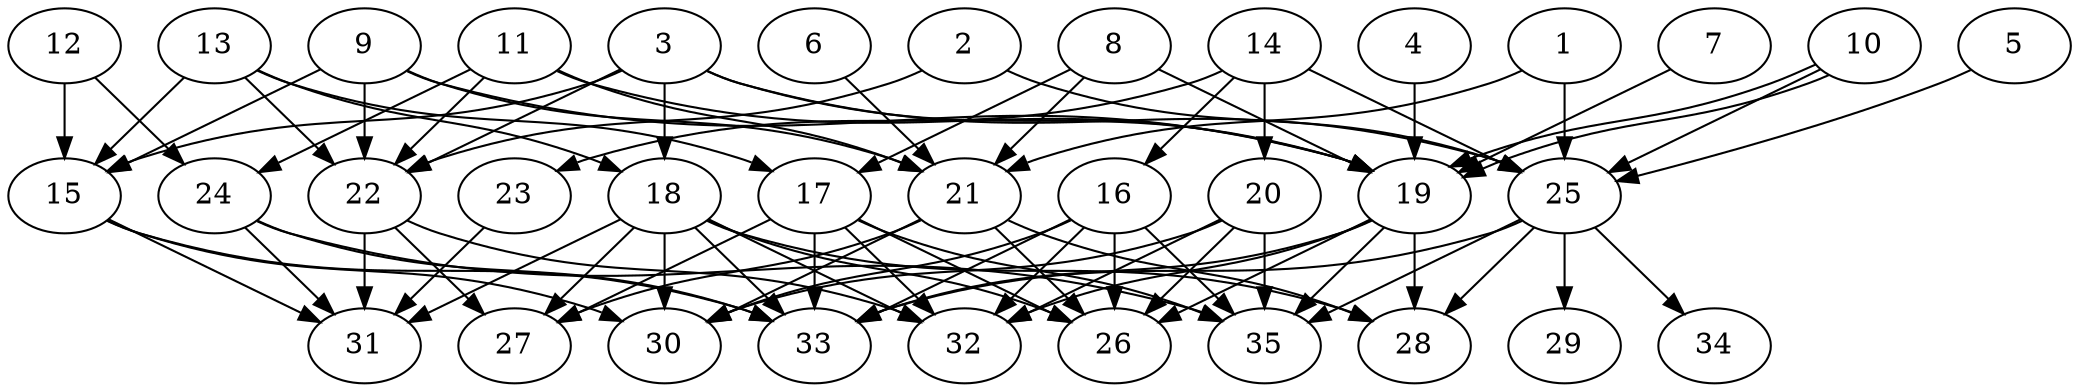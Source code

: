 // DAG automatically generated by daggen at Thu Oct  3 14:05:36 2019
// ./daggen --dot -n 35 --ccr 0.4 --fat 0.7 --regular 0.7 --density 0.6 --mindata 5242880 --maxdata 52428800 
digraph G {
  1 [size="127910400", alpha="0.12", expect_size="51164160"] 
  1 -> 21 [size ="51164160"]
  1 -> 25 [size ="51164160"]
  2 [size="67013120", alpha="0.17", expect_size="26805248"] 
  2 -> 22 [size ="26805248"]
  2 -> 25 [size ="26805248"]
  3 [size="107315200", alpha="0.08", expect_size="42926080"] 
  3 -> 15 [size ="42926080"]
  3 -> 18 [size ="42926080"]
  3 -> 19 [size ="42926080"]
  3 -> 22 [size ="42926080"]
  3 -> 25 [size ="42926080"]
  4 [size="110476800", alpha="0.10", expect_size="44190720"] 
  4 -> 19 [size ="44190720"]
  5 [size="23224320", alpha="0.04", expect_size="9289728"] 
  5 -> 25 [size ="9289728"]
  6 [size="13322240", alpha="0.13", expect_size="5328896"] 
  6 -> 21 [size ="5328896"]
  7 [size="32788480", alpha="0.02", expect_size="13115392"] 
  7 -> 19 [size ="13115392"]
  8 [size="76413440", alpha="0.16", expect_size="30565376"] 
  8 -> 17 [size ="30565376"]
  8 -> 19 [size ="30565376"]
  8 -> 21 [size ="30565376"]
  9 [size="124833280", alpha="0.07", expect_size="49933312"] 
  9 -> 15 [size ="49933312"]
  9 -> 19 [size ="49933312"]
  9 -> 21 [size ="49933312"]
  9 -> 22 [size ="49933312"]
  10 [size="38840320", alpha="0.15", expect_size="15536128"] 
  10 -> 19 [size ="15536128"]
  10 -> 19 [size ="15536128"]
  10 -> 25 [size ="15536128"]
  11 [size="99968000", alpha="0.10", expect_size="39987200"] 
  11 -> 19 [size ="39987200"]
  11 -> 21 [size ="39987200"]
  11 -> 22 [size ="39987200"]
  11 -> 24 [size ="39987200"]
  12 [size="52149760", alpha="0.15", expect_size="20859904"] 
  12 -> 15 [size ="20859904"]
  12 -> 24 [size ="20859904"]
  13 [size="35834880", alpha="0.03", expect_size="14333952"] 
  13 -> 15 [size ="14333952"]
  13 -> 17 [size ="14333952"]
  13 -> 18 [size ="14333952"]
  13 -> 22 [size ="14333952"]
  14 [size="85322240", alpha="0.06", expect_size="34128896"] 
  14 -> 16 [size ="34128896"]
  14 -> 20 [size ="34128896"]
  14 -> 23 [size ="34128896"]
  14 -> 25 [size ="34128896"]
  15 [size="23557120", alpha="0.01", expect_size="9422848"] 
  15 -> 30 [size ="9422848"]
  15 -> 31 [size ="9422848"]
  15 -> 33 [size ="9422848"]
  16 [size="46602240", alpha="0.11", expect_size="18640896"] 
  16 -> 26 [size ="18640896"]
  16 -> 30 [size ="18640896"]
  16 -> 32 [size ="18640896"]
  16 -> 33 [size ="18640896"]
  16 -> 35 [size ="18640896"]
  17 [size="122549760", alpha="0.16", expect_size="49019904"] 
  17 -> 26 [size ="49019904"]
  17 -> 27 [size ="49019904"]
  17 -> 32 [size ="49019904"]
  17 -> 33 [size ="49019904"]
  17 -> 35 [size ="49019904"]
  18 [size="15518720", alpha="0.14", expect_size="6207488"] 
  18 -> 26 [size ="6207488"]
  18 -> 27 [size ="6207488"]
  18 -> 28 [size ="6207488"]
  18 -> 30 [size ="6207488"]
  18 -> 31 [size ="6207488"]
  18 -> 32 [size ="6207488"]
  18 -> 33 [size ="6207488"]
  19 [size="112529920", alpha="0.18", expect_size="45011968"] 
  19 -> 26 [size ="45011968"]
  19 -> 28 [size ="45011968"]
  19 -> 32 [size ="45011968"]
  19 -> 33 [size ="45011968"]
  19 -> 35 [size ="45011968"]
  20 [size="35566080", alpha="0.18", expect_size="14226432"] 
  20 -> 26 [size ="14226432"]
  20 -> 30 [size ="14226432"]
  20 -> 32 [size ="14226432"]
  20 -> 35 [size ="14226432"]
  21 [size="121267200", alpha="0.18", expect_size="48506880"] 
  21 -> 26 [size ="48506880"]
  21 -> 27 [size ="48506880"]
  21 -> 28 [size ="48506880"]
  21 -> 30 [size ="48506880"]
  22 [size="59645440", alpha="0.08", expect_size="23858176"] 
  22 -> 27 [size ="23858176"]
  22 -> 31 [size ="23858176"]
  22 -> 32 [size ="23858176"]
  23 [size="30177280", alpha="0.13", expect_size="12070912"] 
  23 -> 31 [size ="12070912"]
  24 [size="50444800", alpha="0.15", expect_size="20177920"] 
  24 -> 31 [size ="20177920"]
  24 -> 33 [size ="20177920"]
  24 -> 35 [size ="20177920"]
  25 [size="87951360", alpha="0.18", expect_size="35180544"] 
  25 -> 28 [size ="35180544"]
  25 -> 29 [size ="35180544"]
  25 -> 33 [size ="35180544"]
  25 -> 34 [size ="35180544"]
  25 -> 35 [size ="35180544"]
  26 [size="94103040", alpha="0.02", expect_size="37641216"] 
  27 [size="42590720", alpha="0.08", expect_size="17036288"] 
  28 [size="16235520", alpha="0.06", expect_size="6494208"] 
  29 [size="97128960", alpha="0.03", expect_size="38851584"] 
  30 [size="83136000", alpha="0.03", expect_size="33254400"] 
  31 [size="73070080", alpha="0.19", expect_size="29228032"] 
  32 [size="63767040", alpha="0.01", expect_size="25506816"] 
  33 [size="109137920", alpha="0.07", expect_size="43655168"] 
  34 [size="67463680", alpha="0.06", expect_size="26985472"] 
  35 [size="36111360", alpha="0.06", expect_size="14444544"] 
}
